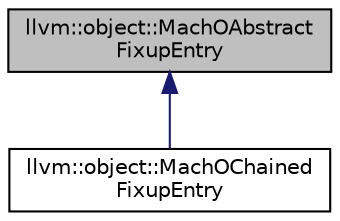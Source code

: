 digraph "llvm::object::MachOAbstractFixupEntry"
{
 // LATEX_PDF_SIZE
  bgcolor="transparent";
  edge [fontname="Helvetica",fontsize="10",labelfontname="Helvetica",labelfontsize="10"];
  node [fontname="Helvetica",fontsize="10",shape=record];
  Node1 [label="llvm::object::MachOAbstract\lFixupEntry",height=0.2,width=0.4,color="black", fillcolor="grey75", style="filled", fontcolor="black",tooltip="MachOAbstractFixupEntry is an abstract class representing a fixup in a MH_DYLDLINK file."];
  Node1 -> Node2 [dir="back",color="midnightblue",fontsize="10",style="solid",fontname="Helvetica"];
  Node2 [label="llvm::object::MachOChained\lFixupEntry",height=0.2,width=0.4,color="black",URL="$classllvm_1_1object_1_1MachOChainedFixupEntry.html",tooltip=" "];
}
